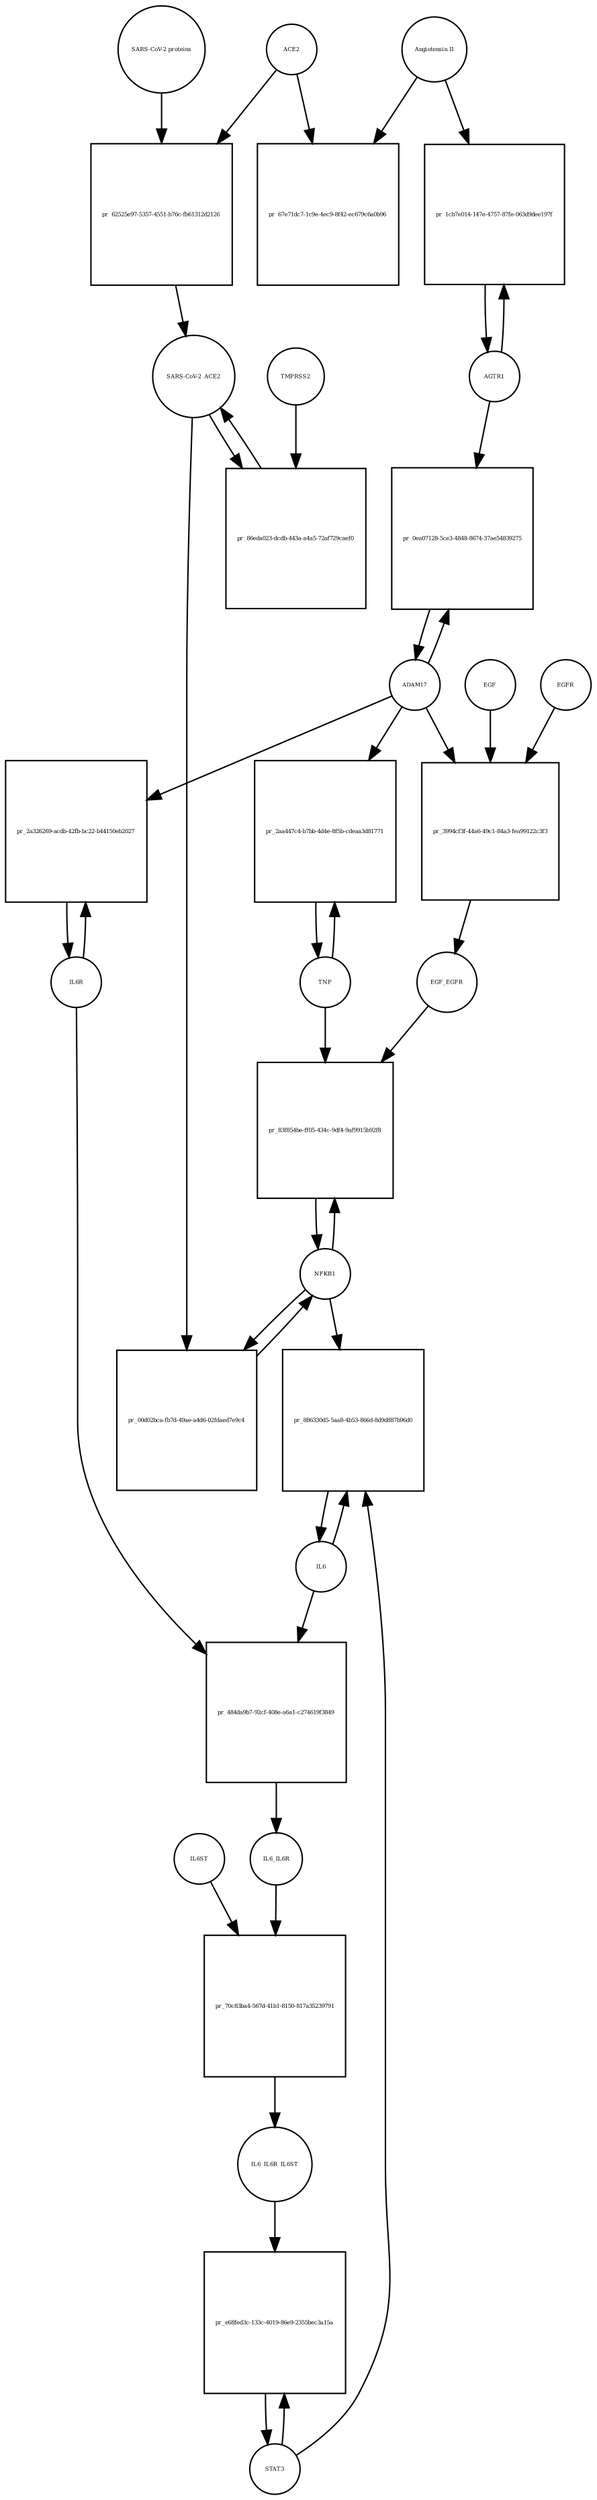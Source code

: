 strict digraph  {
"Angiotensin II" [annotation="", bipartite=0, cls="simple chemical", fontsize=4, label="Angiotensin II", shape=circle];
"pr_67e71dc7-1c9e-4ec9-8f42-ec679c6a0b96" [annotation="", bipartite=1, cls=process, fontsize=4, label="pr_67e71dc7-1c9e-4ec9-8f42-ec679c6a0b96", shape=square];
ACE2 [annotation="", bipartite=0, cls=macromolecule, fontsize=4, label=ACE2, shape=circle];
"pr_62525e97-5357-4551-b76c-fb61312d2126" [annotation="", bipartite=1, cls=process, fontsize=4, label="pr_62525e97-5357-4551-b76c-fb61312d2126", shape=square];
"SARS-CoV-2_ACE2" [annotation="", bipartite=0, cls=complex, fontsize=4, label="SARS-CoV-2_ACE2", shape=circle];
"SARS-CoV-2 proteins" [annotation="", bipartite=0, cls=macromolecule, fontsize=4, label="SARS-CoV-2 proteins", shape=circle];
"pr_86eda023-dcdb-443a-a4a5-72af729caef0" [annotation="", bipartite=1, cls=process, fontsize=4, label="pr_86eda023-dcdb-443a-a4a5-72af729caef0", shape=square];
TMPRSS2 [annotation="", bipartite=0, cls=macromolecule, fontsize=4, label=TMPRSS2, shape=circle];
NFKB1 [annotation="", bipartite=0, cls=macromolecule, fontsize=4, label=NFKB1, shape=circle];
"pr_00d02bca-fb7d-49ae-a4d6-02fdaed7e9c4" [annotation="", bipartite=1, cls=process, fontsize=4, label="pr_00d02bca-fb7d-49ae-a4d6-02fdaed7e9c4", shape=square];
"pr_83f854be-ff05-434c-9df4-9af9915b92f8" [annotation="", bipartite=1, cls=process, fontsize=4, label="pr_83f854be-ff05-434c-9df4-9af9915b92f8", shape=square];
EGF_EGFR [annotation="", bipartite=0, cls=complex, fontsize=4, label=EGF_EGFR, shape=circle];
TNF [annotation="", bipartite=0, cls=macromolecule, fontsize=4, label=TNF, shape=circle];
AGTR1 [annotation="", bipartite=0, cls=macromolecule, fontsize=4, label=AGTR1, shape=circle];
"pr_1cb7e014-147e-4757-87fe-063d9dee197f" [annotation="", bipartite=1, cls=process, fontsize=4, label="pr_1cb7e014-147e-4757-87fe-063d9dee197f", shape=square];
ADAM17 [annotation="", bipartite=0, cls=macromolecule, fontsize=4, label=ADAM17, shape=circle];
"pr_0ea07128-5ce3-4848-8674-37ae54839275" [annotation="", bipartite=1, cls=process, fontsize=4, label="pr_0ea07128-5ce3-4848-8674-37ae54839275", shape=square];
IL6R [annotation="", bipartite=0, cls=macromolecule, fontsize=4, label=IL6R, shape=circle];
"pr_2a326269-acdb-42fb-bc22-b44150eb2027" [annotation="", bipartite=1, cls=process, fontsize=4, label="pr_2a326269-acdb-42fb-bc22-b44150eb2027", shape=square];
EGFR [annotation="", bipartite=0, cls=macromolecule, fontsize=4, label=EGFR, shape=circle];
"pr_3994cf3f-44a6-49c1-84a3-fea99122c3f3" [annotation="", bipartite=1, cls=process, fontsize=4, label="pr_3994cf3f-44a6-49c1-84a3-fea99122c3f3", shape=square];
EGF [annotation="", bipartite=0, cls=macromolecule, fontsize=4, label=EGF, shape=circle];
"pr_2aa447c4-b7bb-4d4e-8f5b-cdeaa3d81771" [annotation="", bipartite=1, cls=process, fontsize=4, label="pr_2aa447c4-b7bb-4d4e-8f5b-cdeaa3d81771", shape=square];
"pr_484da9b7-92cf-408e-a6a1-c274619f3849" [annotation="", bipartite=1, cls=process, fontsize=4, label="pr_484da9b7-92cf-408e-a6a1-c274619f3849", shape=square];
IL6_IL6R [annotation="", bipartite=0, cls=complex, fontsize=4, label=IL6_IL6R, shape=circle];
IL6 [annotation="", bipartite=0, cls=macromolecule, fontsize=4, label=IL6, shape=circle];
"pr_70c83ba4-567d-41b1-8150-817a35239791" [annotation="", bipartite=1, cls=process, fontsize=4, label="pr_70c83ba4-567d-41b1-8150-817a35239791", shape=square];
IL6_IL6R_IL6ST [annotation="", bipartite=0, cls=complex, fontsize=4, label=IL6_IL6R_IL6ST, shape=circle];
IL6ST [annotation="", bipartite=0, cls=macromolecule, fontsize=4, label=IL6ST, shape=circle];
STAT3 [annotation="", bipartite=0, cls=macromolecule, fontsize=4, label=STAT3, shape=circle];
"pr_e68fed3c-133c-4019-86e9-2355bec3a15a" [annotation="", bipartite=1, cls=process, fontsize=4, label="pr_e68fed3c-133c-4019-86e9-2355bec3a15a", shape=square];
"pr_886330d5-5aa8-4b53-866d-8d9d887b96d0" [annotation="", bipartite=1, cls=process, fontsize=4, label="pr_886330d5-5aa8-4b53-866d-8d9d887b96d0", shape=square];
"Angiotensin II" -> "pr_67e71dc7-1c9e-4ec9-8f42-ec679c6a0b96"  [annotation="", interaction_type=consumption];
"Angiotensin II" -> "pr_1cb7e014-147e-4757-87fe-063d9dee197f"  [annotation="", interaction_type=catalysis];
ACE2 -> "pr_67e71dc7-1c9e-4ec9-8f42-ec679c6a0b96"  [annotation="", interaction_type=catalysis];
ACE2 -> "pr_62525e97-5357-4551-b76c-fb61312d2126"  [annotation="", interaction_type=consumption];
"pr_62525e97-5357-4551-b76c-fb61312d2126" -> "SARS-CoV-2_ACE2"  [annotation="", interaction_type=production];
"SARS-CoV-2_ACE2" -> "pr_86eda023-dcdb-443a-a4a5-72af729caef0"  [annotation="", interaction_type=consumption];
"SARS-CoV-2_ACE2" -> "pr_00d02bca-fb7d-49ae-a4d6-02fdaed7e9c4"  [annotation="", interaction_type=stimulation];
"SARS-CoV-2 proteins" -> "pr_62525e97-5357-4551-b76c-fb61312d2126"  [annotation="", interaction_type=consumption];
"pr_86eda023-dcdb-443a-a4a5-72af729caef0" -> "SARS-CoV-2_ACE2"  [annotation="", interaction_type=production];
TMPRSS2 -> "pr_86eda023-dcdb-443a-a4a5-72af729caef0"  [annotation="", interaction_type=consumption];
NFKB1 -> "pr_00d02bca-fb7d-49ae-a4d6-02fdaed7e9c4"  [annotation="", interaction_type=consumption];
NFKB1 -> "pr_83f854be-ff05-434c-9df4-9af9915b92f8"  [annotation="", interaction_type=consumption];
NFKB1 -> "pr_886330d5-5aa8-4b53-866d-8d9d887b96d0"  [annotation="", interaction_type=stimulation];
"pr_00d02bca-fb7d-49ae-a4d6-02fdaed7e9c4" -> NFKB1  [annotation="", interaction_type=production];
"pr_83f854be-ff05-434c-9df4-9af9915b92f8" -> NFKB1  [annotation="", interaction_type=production];
EGF_EGFR -> "pr_83f854be-ff05-434c-9df4-9af9915b92f8"  [annotation="", interaction_type=stimulation];
TNF -> "pr_83f854be-ff05-434c-9df4-9af9915b92f8"  [annotation="", interaction_type=stimulation];
TNF -> "pr_2aa447c4-b7bb-4d4e-8f5b-cdeaa3d81771"  [annotation="", interaction_type=consumption];
AGTR1 -> "pr_1cb7e014-147e-4757-87fe-063d9dee197f"  [annotation="", interaction_type=consumption];
AGTR1 -> "pr_0ea07128-5ce3-4848-8674-37ae54839275"  [annotation="", interaction_type=catalysis];
"pr_1cb7e014-147e-4757-87fe-063d9dee197f" -> AGTR1  [annotation="", interaction_type=production];
ADAM17 -> "pr_0ea07128-5ce3-4848-8674-37ae54839275"  [annotation="", interaction_type=consumption];
ADAM17 -> "pr_2a326269-acdb-42fb-bc22-b44150eb2027"  [annotation="", interaction_type=catalysis];
ADAM17 -> "pr_3994cf3f-44a6-49c1-84a3-fea99122c3f3"  [annotation="", interaction_type=stimulation];
ADAM17 -> "pr_2aa447c4-b7bb-4d4e-8f5b-cdeaa3d81771"  [annotation="", interaction_type=catalysis];
"pr_0ea07128-5ce3-4848-8674-37ae54839275" -> ADAM17  [annotation="", interaction_type=production];
IL6R -> "pr_2a326269-acdb-42fb-bc22-b44150eb2027"  [annotation="", interaction_type=consumption];
IL6R -> "pr_484da9b7-92cf-408e-a6a1-c274619f3849"  [annotation="", interaction_type=consumption];
"pr_2a326269-acdb-42fb-bc22-b44150eb2027" -> IL6R  [annotation="", interaction_type=production];
EGFR -> "pr_3994cf3f-44a6-49c1-84a3-fea99122c3f3"  [annotation="", interaction_type=consumption];
"pr_3994cf3f-44a6-49c1-84a3-fea99122c3f3" -> EGF_EGFR  [annotation="", interaction_type=production];
EGF -> "pr_3994cf3f-44a6-49c1-84a3-fea99122c3f3"  [annotation="", interaction_type=consumption];
"pr_2aa447c4-b7bb-4d4e-8f5b-cdeaa3d81771" -> TNF  [annotation="", interaction_type=production];
"pr_484da9b7-92cf-408e-a6a1-c274619f3849" -> IL6_IL6R  [annotation="", interaction_type=production];
IL6_IL6R -> "pr_70c83ba4-567d-41b1-8150-817a35239791"  [annotation="", interaction_type=consumption];
IL6 -> "pr_484da9b7-92cf-408e-a6a1-c274619f3849"  [annotation="", interaction_type=consumption];
IL6 -> "pr_886330d5-5aa8-4b53-866d-8d9d887b96d0"  [annotation="", interaction_type=consumption];
"pr_70c83ba4-567d-41b1-8150-817a35239791" -> IL6_IL6R_IL6ST  [annotation="", interaction_type=production];
IL6_IL6R_IL6ST -> "pr_e68fed3c-133c-4019-86e9-2355bec3a15a"  [annotation="", interaction_type=catalysis];
IL6ST -> "pr_70c83ba4-567d-41b1-8150-817a35239791"  [annotation="", interaction_type=consumption];
STAT3 -> "pr_e68fed3c-133c-4019-86e9-2355bec3a15a"  [annotation="", interaction_type=consumption];
STAT3 -> "pr_886330d5-5aa8-4b53-866d-8d9d887b96d0"  [annotation="", interaction_type=stimulation];
"pr_e68fed3c-133c-4019-86e9-2355bec3a15a" -> STAT3  [annotation="", interaction_type=production];
"pr_886330d5-5aa8-4b53-866d-8d9d887b96d0" -> IL6  [annotation="", interaction_type=production];
}
